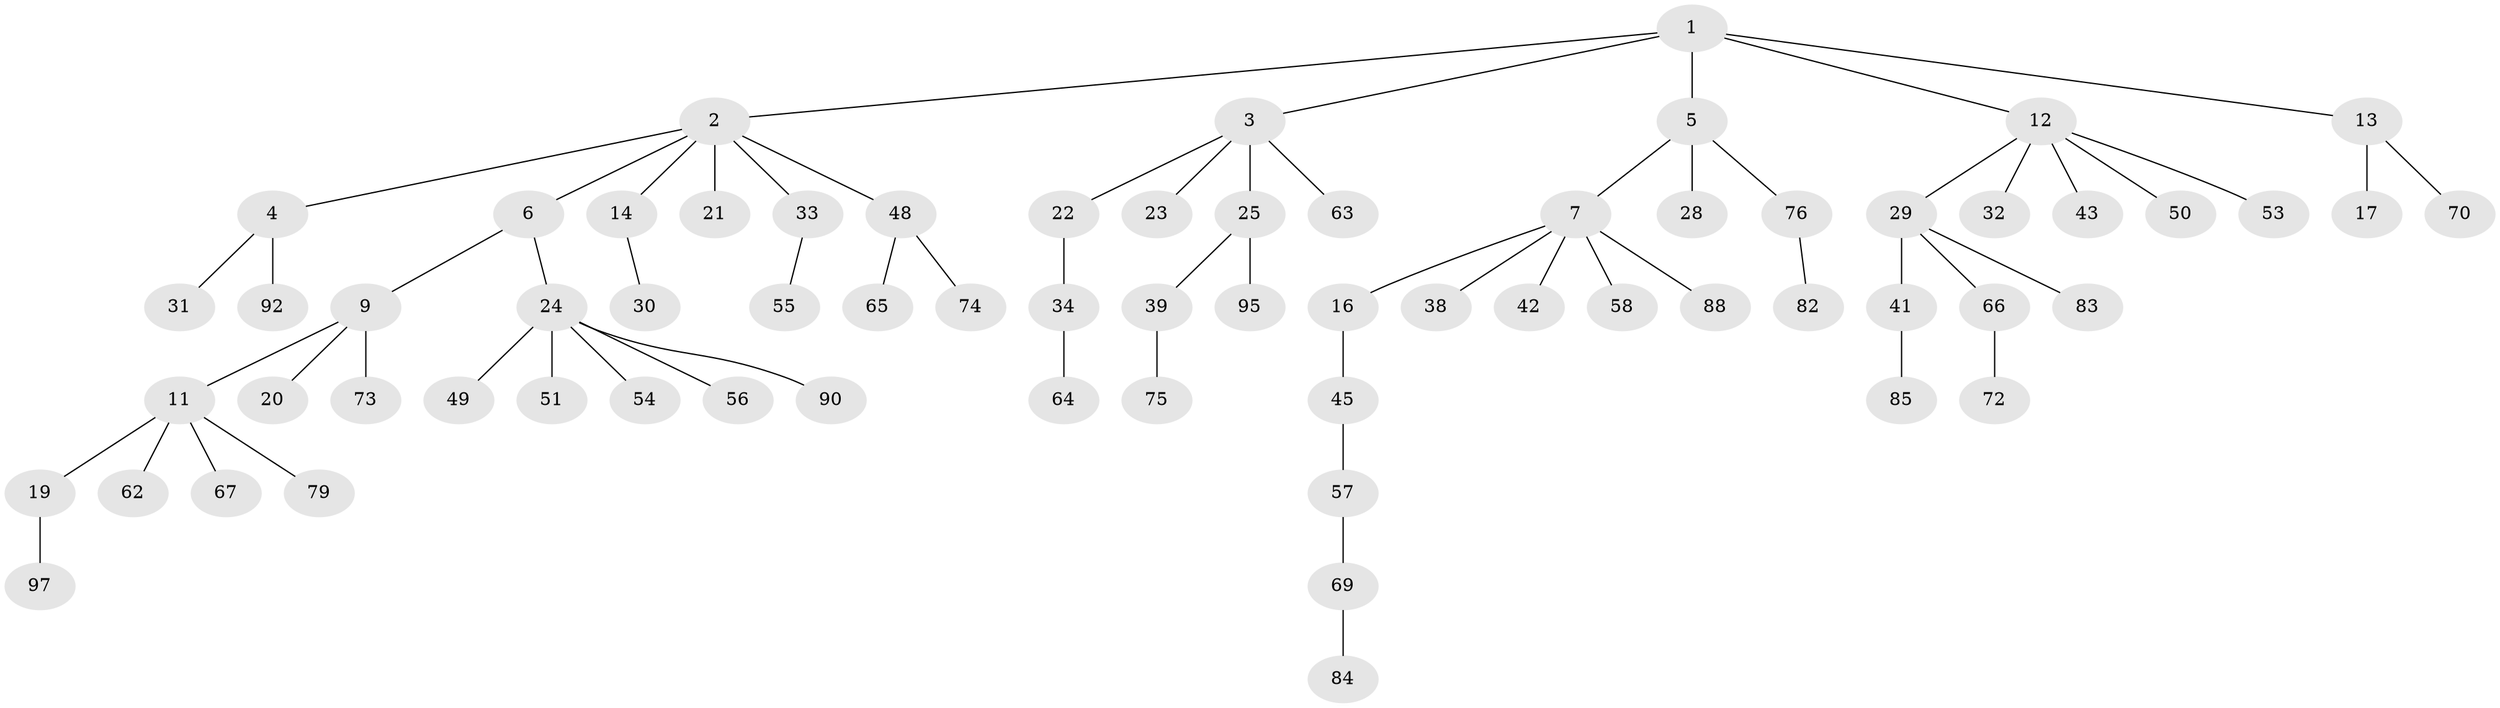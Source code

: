 // Generated by graph-tools (version 1.1) at 2025/24/03/03/25 07:24:06]
// undirected, 67 vertices, 66 edges
graph export_dot {
graph [start="1"]
  node [color=gray90,style=filled];
  1 [super="+18"];
  2 [super="+15"];
  3 [super="+10"];
  4 [super="+59"];
  5 [super="+37"];
  6;
  7 [super="+8"];
  9;
  11 [super="+26"];
  12 [super="+27"];
  13 [super="+46"];
  14;
  16;
  17;
  19 [super="+36"];
  20 [super="+68"];
  21;
  22 [super="+77"];
  23;
  24 [super="+40"];
  25 [super="+35"];
  28;
  29 [super="+52"];
  30 [super="+60"];
  31;
  32 [super="+44"];
  33;
  34 [super="+78"];
  38;
  39 [super="+81"];
  41;
  42;
  43 [super="+80"];
  45 [super="+47"];
  48 [super="+61"];
  49;
  50;
  51;
  53;
  54 [super="+71"];
  55;
  56;
  57 [super="+91"];
  58;
  62;
  63;
  64;
  65;
  66;
  67 [super="+96"];
  69;
  70;
  72;
  73 [super="+86"];
  74 [super="+94"];
  75;
  76;
  79;
  82 [super="+93"];
  83;
  84 [super="+89"];
  85 [super="+87"];
  88;
  90;
  92;
  95;
  97;
  1 -- 2;
  1 -- 3;
  1 -- 5;
  1 -- 12;
  1 -- 13;
  2 -- 4;
  2 -- 6;
  2 -- 14;
  2 -- 48;
  2 -- 33;
  2 -- 21;
  3 -- 22;
  3 -- 25;
  3 -- 23;
  3 -- 63;
  4 -- 31;
  4 -- 92;
  5 -- 7;
  5 -- 28;
  5 -- 76;
  6 -- 9;
  6 -- 24;
  7 -- 16;
  7 -- 58;
  7 -- 88;
  7 -- 42;
  7 -- 38;
  9 -- 11;
  9 -- 20;
  9 -- 73;
  11 -- 19;
  11 -- 67;
  11 -- 62;
  11 -- 79;
  12 -- 29;
  12 -- 50;
  12 -- 32;
  12 -- 43;
  12 -- 53;
  13 -- 17;
  13 -- 70;
  14 -- 30;
  16 -- 45;
  19 -- 97;
  22 -- 34;
  24 -- 56;
  24 -- 90;
  24 -- 49;
  24 -- 51;
  24 -- 54;
  25 -- 39;
  25 -- 95;
  29 -- 41;
  29 -- 83;
  29 -- 66;
  33 -- 55;
  34 -- 64;
  39 -- 75;
  41 -- 85;
  45 -- 57;
  48 -- 74;
  48 -- 65;
  57 -- 69;
  66 -- 72;
  69 -- 84;
  76 -- 82;
}
